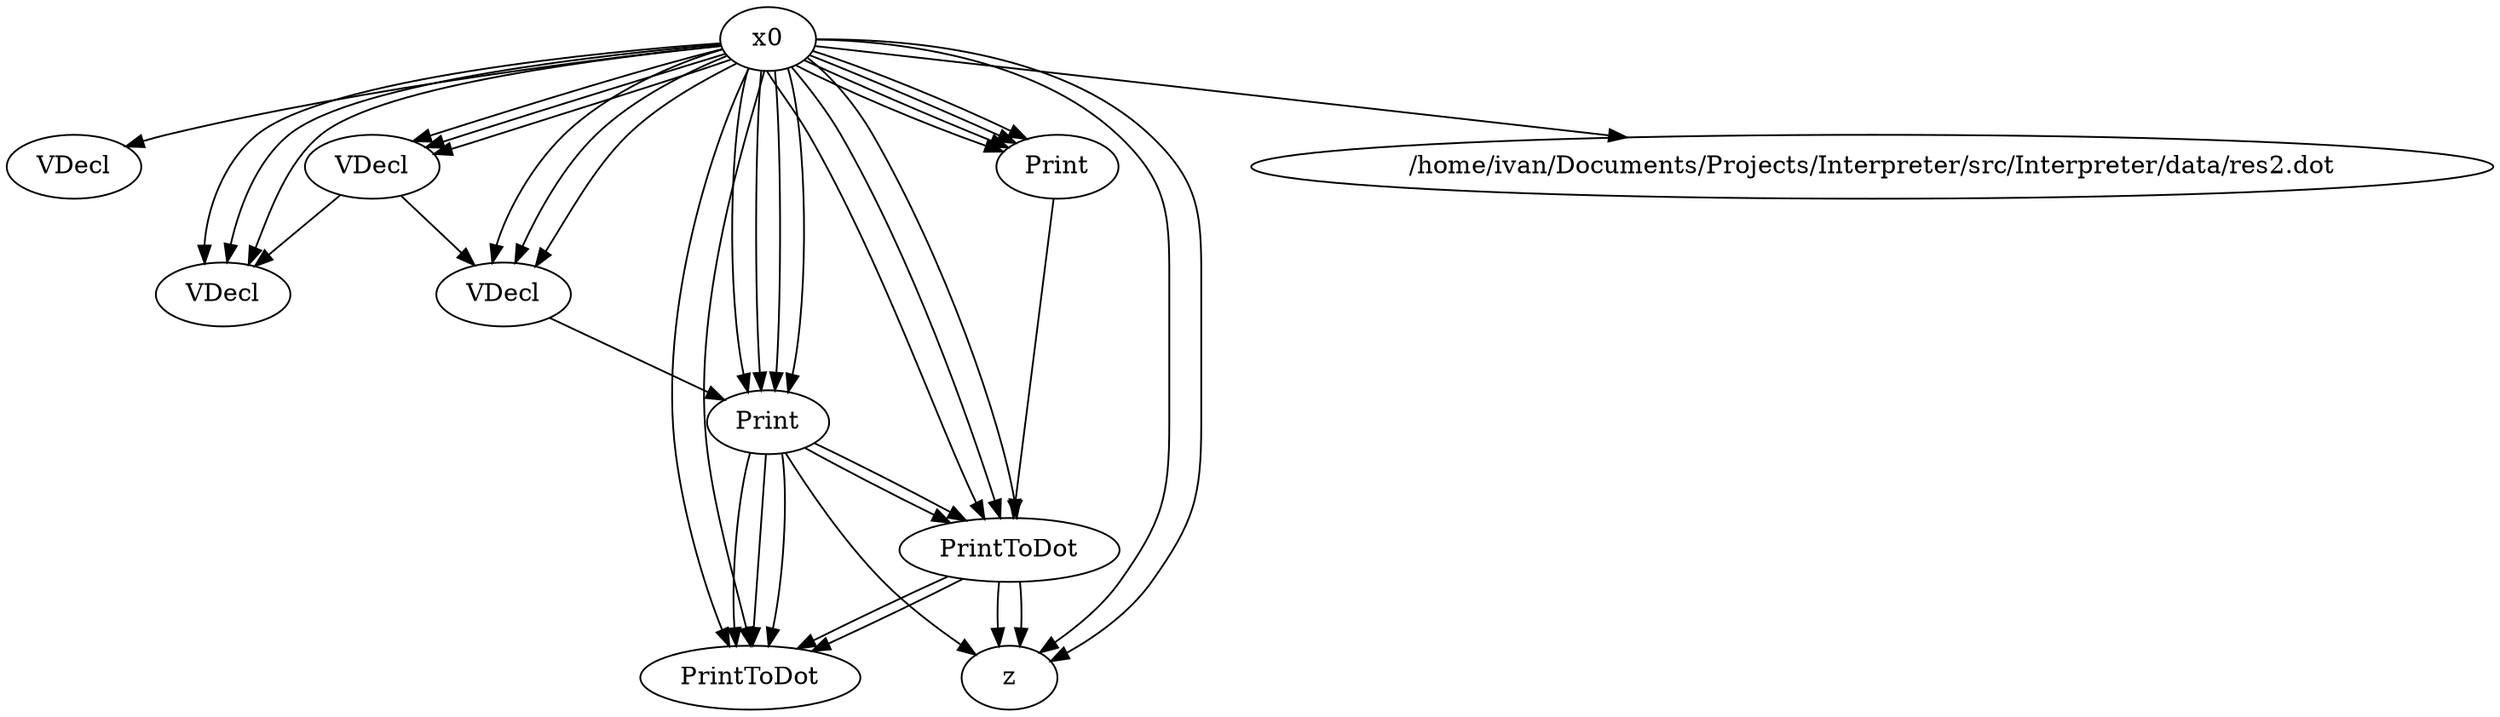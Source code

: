 digraph G {
x1 [shape = ellipse, label = "VDecl"];

x2 [shape = ellipse, label = "q"];

	"x0" -> "x1";

	"x0" -> "x2";

x2 [shape = ellipse, label = "Regex.Alt"];

	"x0" -> "x2";

x3 [shape = ellipse, label = "x"];

x4 [shape = ellipse, label = "a"];

"x2" -> "x3";

	"x2" -> "x4";

x2 [shape = ellipse, label = "VDecl"];

x3 [shape = ellipse, label = "z"];

	"x0" -> "x2";

	"x0" -> "x3";

x3 [shape = ellipse, label = "Regex.Star"];

	"x0" -> "x3";

x4 [shape = ellipse, label = "a"];

x3 [shape = ellipse, label = "VDecl"];

x4 [shape = ellipse, label = "z1"];

	"x0" -> "x3";

	"x0" -> "x4";

x4 [shape = ellipse, label = "AST.IsAcceptable"];

x5 [shape = ellipse, label = "a"];

	"x0" -> "x4";

	"x0" -> "x5";

x6 [shape = ellipse, label = "Regex.Intersect"];

	"x4" -> "x6";

x7 [shape = ellipse, label = "Regex.RVar"];

x8 [shape = ellipse, label = "q"];

	"x6" -> "x7";

	"x6" -> "x8";

x8 [shape = ellipse, label = "Regex.RVar"];

x9 [shape = ellipse, label = "z"];

	"x6" -> "x8";

	"x6" -> "x9";

	"x6" -> "x7";

	"x6" -> "x8";

	"x0" -> "x6";

x4 [shape = ellipse, label = "VDecl"];

x5 [shape = ellipse, label = "x"];

	"x0" -> "x4";

	"x0" -> "x5";

x5 [shape = ellipse, label = "AST.IsAcceptable"];

x6 [shape = ellipse, label = "1"];

	"x0" -> "x5";

	"x0" -> "x6";

x7 [shape = ellipse, label = "Regex.Intersect"];

	"x5" -> "x7";

x8 [shape = ellipse, label = "Regex.Star"];

	"x7" -> "x8";

x9 [shape = ellipse, label = "1"];

x9 [shape = ellipse, label = "Regex.Opt"];

	"x7" -> "x9";

x10 [shape = ellipse, label = "1"];

	"x7" -> "x8";

	"x7" -> "x9";

	"x0" -> "x7";

x5 [shape = ellipse, label = "Print"];

x6 [shape = ellipse, label = "x"];

	"x0" -> "x5";

	"x0" -> "x6";

x6 [shape = ellipse, label = "Print"];

x7 [shape = ellipse, label = "z1"];

	"x0" -> "x6";

	"x0" -> "x7";

x7 [shape = ellipse, label = "PrintToDot"];

x8 [shape = ellipse, label = "q"];

x9 [shape = ellipse, label = "/home/ivan/Documents/Projects/Interpreter/src/Interpreter/data/res1.dot"];

	"x0" -> "x7";

	"x0" -> "x8";

	"x0" -> "x9";

x8 [shape = ellipse, label = "PrintToDot"];

x9 [shape = ellipse, label = "z"];

x10 [shape = ellipse, label = "/home/ivan/Documents/Projects/Interpreter/src/Interpreter/data/res2.dot"];

	"x0" -> "x8";

	"x0" -> "x9";

	"x0" -> "x10";
}